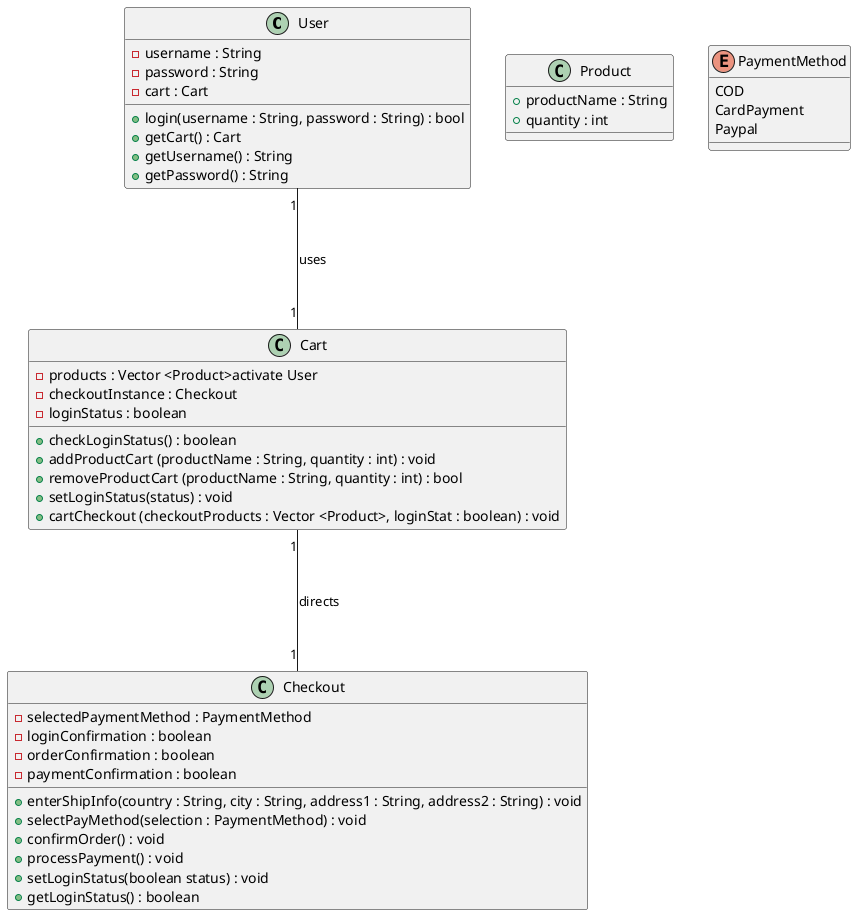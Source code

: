 @startuml

User "1" --- "1" Cart : uses
Cart "1" --- "1" Checkout : directs

class User{
    - username : String
    - password : String
    - cart : Cart
    + login(username : String, password : String) : bool
    + getCart() : Cart
    + getUsername() : String
    + getPassword() : String
}

class Cart{
   - products : Vector <Product>activate User
   - checkoutInstance : Checkout
   - loginStatus : boolean
   + checkLoginStatus() : boolean
   + addProductCart (productName : String, quantity : int) : void
   + removeProductCart (productName : String, quantity : int) : bool
   + setLoginStatus(status) : void
   + cartCheckout (checkoutProducts : Vector <Product>, loginStat : boolean) : void
}


class Checkout{
    - selectedPaymentMethod : PaymentMethod
    - loginConfirmation : boolean
    - orderConfirmation : boolean
    - paymentConfirmation : boolean
    + enterShipInfo(country : String, city : String, address1 : String, address2 : String) : void
    + selectPayMethod(selection : PaymentMethod) : void
    + confirmOrder() : void
    + processPayment() : void
    + setLoginStatus(boolean status) : void
    + getLoginStatus() : boolean
}


class Product{
    + productName : String
    + quantity : int
}

enum PaymentMethod{
    COD
    CardPayment
    Paypal
}


@enduml